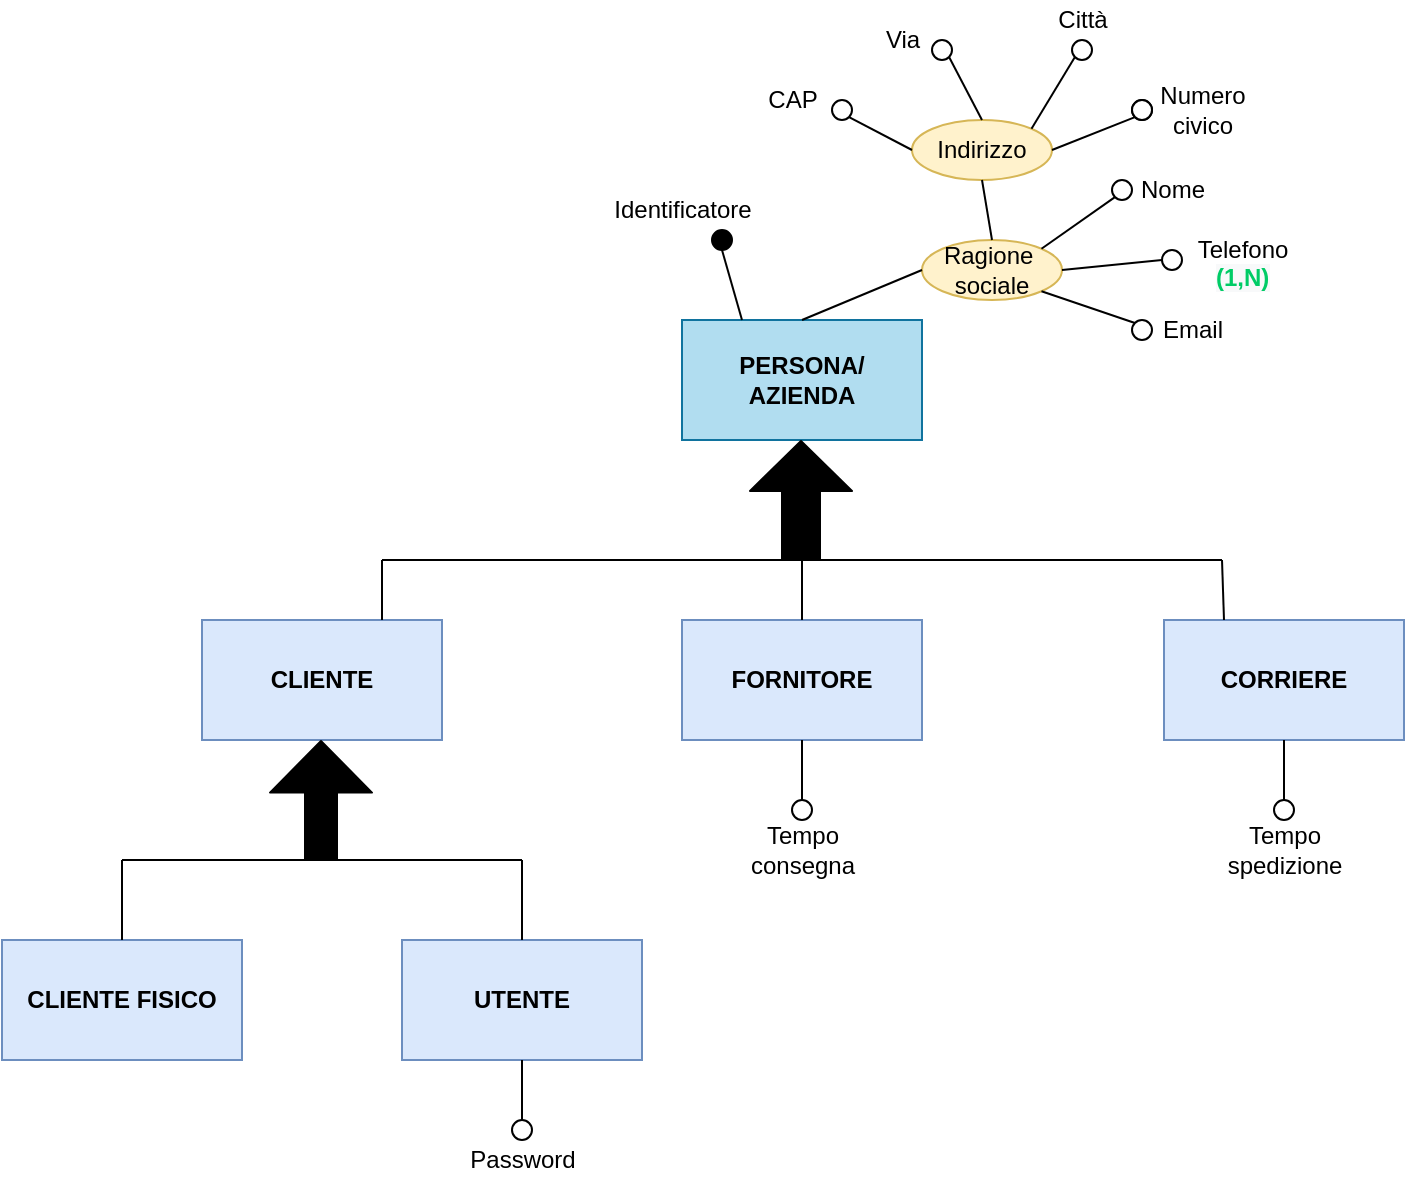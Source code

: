 <mxfile version="13.9.9" type="device"><diagram id="tpUy1hWoSF4LPzd9C03N" name="Pagina-1"><mxGraphModel dx="437" dy="1761" grid="1" gridSize="10" guides="1" tooltips="1" connect="1" arrows="1" fold="1" page="1" pageScale="1" pageWidth="827" pageHeight="1169" math="0" shadow="0"><root><mxCell id="0"/><mxCell id="1" parent="0"/><mxCell id="ezEf-HfyDeg6bllCAFu3-1" value="&lt;b&gt;PERSONA/&lt;br&gt;AZIENDA&lt;/b&gt;" style="whiteSpace=wrap;html=1;align=center;fillColor=#b1ddf0;strokeColor=#10739e;" parent="1" vertex="1"><mxGeometry x="1270" y="-430" width="120" height="60" as="geometry"/></mxCell><mxCell id="ezEf-HfyDeg6bllCAFu3-2" value="&lt;b&gt;CLIENTE FISICO&lt;/b&gt;" style="whiteSpace=wrap;html=1;align=center;fillColor=#dae8fc;strokeColor=#6c8ebf;" parent="1" vertex="1"><mxGeometry x="930" y="-120" width="120" height="60" as="geometry"/></mxCell><mxCell id="ezEf-HfyDeg6bllCAFu3-3" value="&lt;b&gt;FORNITORE&lt;/b&gt;" style="whiteSpace=wrap;html=1;align=center;fillColor=#dae8fc;strokeColor=#6c8ebf;" parent="1" vertex="1"><mxGeometry x="1270" y="-280" width="120" height="60" as="geometry"/></mxCell><mxCell id="ezEf-HfyDeg6bllCAFu3-4" value="&lt;b&gt;CORRIERE&lt;/b&gt;" style="whiteSpace=wrap;html=1;align=center;fillColor=#dae8fc;strokeColor=#6c8ebf;" parent="1" vertex="1"><mxGeometry x="1511" y="-280" width="120" height="60" as="geometry"/></mxCell><mxCell id="ezEf-HfyDeg6bllCAFu3-5" value="&lt;b&gt;CLIENTE&lt;/b&gt;" style="whiteSpace=wrap;html=1;align=center;fillColor=#dae8fc;strokeColor=#6c8ebf;" parent="1" vertex="1"><mxGeometry x="1030" y="-280" width="120" height="60" as="geometry"/></mxCell><mxCell id="ezEf-HfyDeg6bllCAFu3-6" value="&lt;b&gt;UTENTE&lt;/b&gt;" style="whiteSpace=wrap;html=1;align=center;fillColor=#dae8fc;strokeColor=#6c8ebf;" parent="1" vertex="1"><mxGeometry x="1130" y="-120" width="120" height="60" as="geometry"/></mxCell><mxCell id="ezEf-HfyDeg6bllCAFu3-7" value="" style="shape=flexArrow;endArrow=classic;html=1;endWidth=31;endSize=8;width=19;fillColor=#000000;" parent="1" edge="1"><mxGeometry width="50" height="50" relative="1" as="geometry"><mxPoint x="1329.5" y="-310" as="sourcePoint"/><mxPoint x="1329.5" y="-370" as="targetPoint"/></mxGeometry></mxCell><mxCell id="ezEf-HfyDeg6bllCAFu3-8" value="" style="endArrow=none;html=1;rounded=0;fillColor=#000000;" parent="1" edge="1"><mxGeometry relative="1" as="geometry"><mxPoint x="1120.0" y="-310" as="sourcePoint"/><mxPoint x="1540.0" y="-310" as="targetPoint"/></mxGeometry></mxCell><mxCell id="ezEf-HfyDeg6bllCAFu3-9" value="" style="shape=flexArrow;endArrow=classic;html=1;fillColor=#000000;width=16;endSize=8.27;endWidth=34;" parent="1" edge="1"><mxGeometry width="50" height="50" relative="1" as="geometry"><mxPoint x="1089.5" y="-160" as="sourcePoint"/><mxPoint x="1089.5" y="-220" as="targetPoint"/></mxGeometry></mxCell><mxCell id="ezEf-HfyDeg6bllCAFu3-10" value="" style="endArrow=none;html=1;rounded=0;fillColor=#000000;" parent="1" edge="1"><mxGeometry relative="1" as="geometry"><mxPoint x="990.0" y="-160" as="sourcePoint"/><mxPoint x="1190.0" y="-160" as="targetPoint"/></mxGeometry></mxCell><mxCell id="ezEf-HfyDeg6bllCAFu3-11" value="" style="endArrow=none;html=1;rounded=0;fillColor=#000000;exitX=0.5;exitY=0;exitDx=0;exitDy=0;" parent="1" source="ezEf-HfyDeg6bllCAFu3-6" edge="1"><mxGeometry relative="1" as="geometry"><mxPoint x="1350" y="-140" as="sourcePoint"/><mxPoint x="1190.0" y="-160" as="targetPoint"/></mxGeometry></mxCell><mxCell id="ezEf-HfyDeg6bllCAFu3-12" value="" style="endArrow=none;html=1;rounded=0;fillColor=#000000;exitX=0.5;exitY=0;exitDx=0;exitDy=0;" parent="1" source="ezEf-HfyDeg6bllCAFu3-2" edge="1"><mxGeometry relative="1" as="geometry"><mxPoint x="1350" y="-140" as="sourcePoint"/><mxPoint x="990.0" y="-160" as="targetPoint"/></mxGeometry></mxCell><mxCell id="ezEf-HfyDeg6bllCAFu3-13" value="" style="endArrow=none;html=1;rounded=0;exitX=0.25;exitY=0;exitDx=0;exitDy=0;" parent="1" source="ezEf-HfyDeg6bllCAFu3-4" edge="1"><mxGeometry relative="1" as="geometry"><mxPoint x="1210" y="-140" as="sourcePoint"/><mxPoint x="1540.0" y="-310" as="targetPoint"/></mxGeometry></mxCell><mxCell id="ezEf-HfyDeg6bllCAFu3-14" value="" style="endArrow=none;html=1;rounded=0;exitX=0.5;exitY=0;exitDx=0;exitDy=0;" parent="1" source="ezEf-HfyDeg6bllCAFu3-3" edge="1"><mxGeometry relative="1" as="geometry"><mxPoint x="1190" y="-140" as="sourcePoint"/><mxPoint x="1330.0" y="-310" as="targetPoint"/></mxGeometry></mxCell><mxCell id="ezEf-HfyDeg6bllCAFu3-15" value="" style="endArrow=none;html=1;rounded=0;exitX=0.75;exitY=0;exitDx=0;exitDy=0;" parent="1" source="ezEf-HfyDeg6bllCAFu3-5" edge="1"><mxGeometry relative="1" as="geometry"><mxPoint x="1170" y="-140" as="sourcePoint"/><mxPoint x="1120.0" y="-310" as="targetPoint"/></mxGeometry></mxCell><mxCell id="ezEf-HfyDeg6bllCAFu3-16" value="" style="ellipse;whiteSpace=wrap;html=1;align=center;fontSize=15;fillColor=#FFFFFF;" parent="1" vertex="1"><mxGeometry x="1465" y="-570" width="10" height="10" as="geometry"/></mxCell><mxCell id="ezEf-HfyDeg6bllCAFu3-17" value="" style="ellipse;whiteSpace=wrap;html=1;align=center;fontSize=15;fillColor=#FFFFFF;" parent="1" vertex="1"><mxGeometry x="1395" y="-570" width="10" height="10" as="geometry"/></mxCell><mxCell id="ezEf-HfyDeg6bllCAFu3-18" value="Indirizzo" style="ellipse;whiteSpace=wrap;html=1;align=center;fontSize=12;fillColor=#fff2cc;strokeColor=#d6b656;" parent="1" vertex="1"><mxGeometry x="1385" y="-530" width="70" height="30" as="geometry"/></mxCell><mxCell id="ezEf-HfyDeg6bllCAFu3-19" value="" style="ellipse;whiteSpace=wrap;html=1;align=center;fontSize=15;fillColor=#FFFFFF;direction=south;" parent="1" vertex="1"><mxGeometry x="1345" y="-540" width="10" height="10" as="geometry"/></mxCell><mxCell id="ezEf-HfyDeg6bllCAFu3-20" value="Numero&lt;br&gt;civico" style="text;html=1;align=center;verticalAlign=middle;resizable=0;points=[];autosize=1;fontSize=12;" parent="1" vertex="1"><mxGeometry x="1500" y="-550" width="60" height="30" as="geometry"/></mxCell><mxCell id="ezEf-HfyDeg6bllCAFu3-21" value="Ragione&amp;nbsp;&lt;br&gt;sociale" style="ellipse;whiteSpace=wrap;html=1;align=center;fontSize=12;fillColor=#fff2cc;strokeColor=#d6b656;" parent="1" vertex="1"><mxGeometry x="1390" y="-470" width="70" height="30" as="geometry"/></mxCell><mxCell id="ezEf-HfyDeg6bllCAFu3-22" value="" style="endArrow=none;html=1;rounded=0;exitX=0.5;exitY=0;exitDx=0;exitDy=0;entryX=0;entryY=0.5;entryDx=0;entryDy=0;" parent="1" source="ezEf-HfyDeg6bllCAFu3-1" target="ezEf-HfyDeg6bllCAFu3-21" edge="1"><mxGeometry relative="1" as="geometry"><mxPoint x="1325" y="-440" as="sourcePoint"/><mxPoint x="1350" y="-460" as="targetPoint"/></mxGeometry></mxCell><mxCell id="ezEf-HfyDeg6bllCAFu3-23" value="" style="endArrow=none;html=1;rounded=0;exitX=1;exitY=0.5;exitDx=0;exitDy=0;entryX=0;entryY=1;entryDx=0;entryDy=0;" parent="1" source="ezEf-HfyDeg6bllCAFu3-18" target="ezEf-HfyDeg6bllCAFu3-27" edge="1"><mxGeometry relative="1" as="geometry"><mxPoint x="1335" y="-580" as="sourcePoint"/><mxPoint x="1495" y="-580" as="targetPoint"/></mxGeometry></mxCell><mxCell id="ezEf-HfyDeg6bllCAFu3-24" value="" style="endArrow=none;html=1;rounded=0;exitX=1;exitY=0;exitDx=0;exitDy=0;entryX=0;entryY=1;entryDx=0;entryDy=0;" parent="1" source="ezEf-HfyDeg6bllCAFu3-18" target="ezEf-HfyDeg6bllCAFu3-16" edge="1"><mxGeometry relative="1" as="geometry"><mxPoint x="1335" y="-580" as="sourcePoint"/><mxPoint x="1465" y="-550" as="targetPoint"/></mxGeometry></mxCell><mxCell id="ezEf-HfyDeg6bllCAFu3-25" value="" style="endArrow=none;html=1;rounded=0;exitX=0.5;exitY=0;exitDx=0;exitDy=0;entryX=1;entryY=1;entryDx=0;entryDy=0;" parent="1" source="ezEf-HfyDeg6bllCAFu3-18" target="ezEf-HfyDeg6bllCAFu3-17" edge="1"><mxGeometry relative="1" as="geometry"><mxPoint x="1335" y="-580" as="sourcePoint"/><mxPoint x="1495" y="-580" as="targetPoint"/></mxGeometry></mxCell><mxCell id="ezEf-HfyDeg6bllCAFu3-26" value="" style="endArrow=none;html=1;rounded=0;exitX=0.5;exitY=0;exitDx=0;exitDy=0;entryX=0.5;entryY=1;entryDx=0;entryDy=0;" parent="1" source="ezEf-HfyDeg6bllCAFu3-21" target="ezEf-HfyDeg6bllCAFu3-18" edge="1"><mxGeometry relative="1" as="geometry"><mxPoint x="1335" y="-580" as="sourcePoint"/><mxPoint x="1495" y="-580" as="targetPoint"/></mxGeometry></mxCell><mxCell id="ezEf-HfyDeg6bllCAFu3-27" value="" style="ellipse;whiteSpace=wrap;html=1;align=center;fontSize=15;fillColor=#FFFFFF;" parent="1" vertex="1"><mxGeometry x="1495" y="-540" width="10" height="10" as="geometry"/></mxCell><mxCell id="ezEf-HfyDeg6bllCAFu3-28" value="" style="endArrow=none;html=1;rounded=0;exitX=0;exitY=0.5;exitDx=0;exitDy=0;entryX=1;entryY=0;entryDx=0;entryDy=0;" parent="1" source="ezEf-HfyDeg6bllCAFu3-18" target="ezEf-HfyDeg6bllCAFu3-19" edge="1"><mxGeometry relative="1" as="geometry"><mxPoint x="1335" y="-580" as="sourcePoint"/><mxPoint x="1495" y="-580" as="targetPoint"/></mxGeometry></mxCell><mxCell id="ezEf-HfyDeg6bllCAFu3-29" value="CAP" style="text;html=1;align=center;verticalAlign=middle;resizable=0;points=[];autosize=1;" parent="1" vertex="1"><mxGeometry x="1305" y="-550" width="40" height="20" as="geometry"/></mxCell><mxCell id="ezEf-HfyDeg6bllCAFu3-30" value="Via" style="text;html=1;align=center;verticalAlign=middle;resizable=0;points=[];autosize=1;" parent="1" vertex="1"><mxGeometry x="1365" y="-580" width="30" height="20" as="geometry"/></mxCell><mxCell id="ezEf-HfyDeg6bllCAFu3-31" value="Città" style="text;html=1;align=center;verticalAlign=middle;resizable=0;points=[];autosize=1;" parent="1" vertex="1"><mxGeometry x="1450" y="-590" width="40" height="20" as="geometry"/></mxCell><mxCell id="ezEf-HfyDeg6bllCAFu3-32" value="" style="ellipse;whiteSpace=wrap;html=1;align=center;fontSize=15;fillColor=#FFFFFF;" parent="1" vertex="1"><mxGeometry x="1495" y="-540" width="10" height="10" as="geometry"/></mxCell><mxCell id="ezEf-HfyDeg6bllCAFu3-33" value="" style="ellipse;whiteSpace=wrap;html=1;align=center;fontSize=15;fillColor=#FFFFFF;" parent="1" vertex="1"><mxGeometry x="1495" y="-430" width="10" height="10" as="geometry"/></mxCell><mxCell id="ezEf-HfyDeg6bllCAFu3-34" value="" style="ellipse;whiteSpace=wrap;html=1;align=center;fontSize=15;fillColor=#FFFFFF;" parent="1" vertex="1"><mxGeometry x="1510" y="-465" width="10" height="10" as="geometry"/></mxCell><mxCell id="ezEf-HfyDeg6bllCAFu3-35" value="" style="ellipse;whiteSpace=wrap;html=1;align=center;fontSize=15;fillColor=#FFFFFF;" parent="1" vertex="1"><mxGeometry x="1485" y="-500" width="10" height="10" as="geometry"/></mxCell><mxCell id="ezEf-HfyDeg6bllCAFu3-36" value="" style="endArrow=none;html=1;rounded=0;exitX=1;exitY=1;exitDx=0;exitDy=0;entryX=0;entryY=0;entryDx=0;entryDy=0;" parent="1" source="ezEf-HfyDeg6bllCAFu3-21" target="ezEf-HfyDeg6bllCAFu3-33" edge="1"><mxGeometry relative="1" as="geometry"><mxPoint x="1380" y="-420" as="sourcePoint"/><mxPoint x="1480" y="-420" as="targetPoint"/></mxGeometry></mxCell><mxCell id="ezEf-HfyDeg6bllCAFu3-37" value="" style="endArrow=none;html=1;rounded=0;exitX=1;exitY=0.5;exitDx=0;exitDy=0;entryX=0;entryY=0.5;entryDx=0;entryDy=0;" parent="1" source="ezEf-HfyDeg6bllCAFu3-21" target="ezEf-HfyDeg6bllCAFu3-34" edge="1"><mxGeometry relative="1" as="geometry"><mxPoint x="1380" y="-420" as="sourcePoint"/><mxPoint x="1540" y="-420" as="targetPoint"/></mxGeometry></mxCell><mxCell id="ezEf-HfyDeg6bllCAFu3-38" value="" style="endArrow=none;html=1;rounded=0;exitX=1;exitY=0;exitDx=0;exitDy=0;entryX=0;entryY=1;entryDx=0;entryDy=0;" parent="1" source="ezEf-HfyDeg6bllCAFu3-21" target="ezEf-HfyDeg6bllCAFu3-35" edge="1"><mxGeometry relative="1" as="geometry"><mxPoint x="1380" y="-420" as="sourcePoint"/><mxPoint x="1540" y="-420" as="targetPoint"/></mxGeometry></mxCell><mxCell id="ezEf-HfyDeg6bllCAFu3-39" value="Nome" style="text;html=1;align=center;verticalAlign=middle;resizable=0;points=[];autosize=1;" parent="1" vertex="1"><mxGeometry x="1490" y="-505" width="50" height="20" as="geometry"/></mxCell><mxCell id="ezEf-HfyDeg6bllCAFu3-40" value="Telefono" style="text;html=1;align=center;verticalAlign=middle;resizable=0;points=[];autosize=1;" parent="1" vertex="1"><mxGeometry x="1520" y="-475" width="60" height="20" as="geometry"/></mxCell><mxCell id="ezEf-HfyDeg6bllCAFu3-41" value="Email" style="text;html=1;align=center;verticalAlign=middle;resizable=0;points=[];autosize=1;" parent="1" vertex="1"><mxGeometry x="1500" y="-435" width="50" height="20" as="geometry"/></mxCell><mxCell id="ezEf-HfyDeg6bllCAFu3-42" value="" style="ellipse;whiteSpace=wrap;html=1;align=center;fontSize=15;fillColor=#FFFFFF;" parent="1" vertex="1"><mxGeometry x="1325" y="-190" width="10" height="10" as="geometry"/></mxCell><mxCell id="ezEf-HfyDeg6bllCAFu3-43" value="" style="endArrow=none;html=1;rounded=0;exitX=0.5;exitY=1;exitDx=0;exitDy=0;entryX=0.5;entryY=0;entryDx=0;entryDy=0;" parent="1" source="ezEf-HfyDeg6bllCAFu3-3" target="ezEf-HfyDeg6bllCAFu3-42" edge="1"><mxGeometry relative="1" as="geometry"><mxPoint x="1240" y="-190" as="sourcePoint"/><mxPoint x="1290" y="-200" as="targetPoint"/></mxGeometry></mxCell><mxCell id="ezEf-HfyDeg6bllCAFu3-44" value="Tempo&lt;br&gt;consegna&lt;br&gt;" style="text;html=1;align=center;verticalAlign=middle;resizable=0;points=[];autosize=1;" parent="1" vertex="1"><mxGeometry x="1295" y="-180" width="70" height="30" as="geometry"/></mxCell><mxCell id="ezEf-HfyDeg6bllCAFu3-45" value="" style="ellipse;whiteSpace=wrap;html=1;align=center;fontSize=15;fillColor=#FFFFFF;" parent="1" vertex="1"><mxGeometry x="1566" y="-190" width="10" height="10" as="geometry"/></mxCell><mxCell id="ezEf-HfyDeg6bllCAFu3-46" value="" style="endArrow=none;html=1;rounded=0;exitX=0.5;exitY=1;exitDx=0;exitDy=0;entryX=0.5;entryY=0;entryDx=0;entryDy=0;" parent="1" source="ezEf-HfyDeg6bllCAFu3-4" target="ezEf-HfyDeg6bllCAFu3-45" edge="1"><mxGeometry relative="1" as="geometry"><mxPoint x="1340" y="-210" as="sourcePoint"/><mxPoint x="1361.464" y="-178.536" as="targetPoint"/><Array as="points"/></mxGeometry></mxCell><mxCell id="ezEf-HfyDeg6bllCAFu3-47" value="Tempo&lt;br&gt;spedizione" style="text;html=1;align=center;verticalAlign=middle;resizable=0;points=[];autosize=1;" parent="1" vertex="1"><mxGeometry x="1536" y="-180" width="70" height="30" as="geometry"/></mxCell><mxCell id="ezEf-HfyDeg6bllCAFu3-48" value="" style="endArrow=none;html=1;rounded=0;exitX=0.5;exitY=1;exitDx=0;exitDy=0;entryX=0.5;entryY=0;entryDx=0;entryDy=0;" parent="1" source="ezEf-HfyDeg6bllCAFu3-6" target="ezEf-HfyDeg6bllCAFu3-50" edge="1"><mxGeometry relative="1" as="geometry"><mxPoint x="1204" as="sourcePoint"/><mxPoint x="1140" y="-30" as="targetPoint"/></mxGeometry></mxCell><mxCell id="ezEf-HfyDeg6bllCAFu3-50" value="" style="ellipse;whiteSpace=wrap;html=1;align=center;fontSize=15;fillColor=#FFFFFF;" parent="1" vertex="1"><mxGeometry x="1185" y="-30" width="10" height="10" as="geometry"/></mxCell><mxCell id="ezEf-HfyDeg6bllCAFu3-53" value="Password" style="text;html=1;align=center;verticalAlign=middle;resizable=0;points=[];autosize=1;" parent="1" vertex="1"><mxGeometry x="1155" y="-20" width="70" height="20" as="geometry"/></mxCell><mxCell id="ezEf-HfyDeg6bllCAFu3-87" value="&lt;b style=&quot;color: rgb(0, 204, 102); font-family: helvetica; font-size: 12px; font-style: normal; letter-spacing: normal; text-align: center; text-indent: 0px; text-transform: none; word-spacing: 0px; background-color: rgb(248, 249, 250);&quot;&gt;(1,N)&lt;/b&gt;" style="text;whiteSpace=wrap;html=1;" parent="1" vertex="1"><mxGeometry x="1535" y="-465" width="50" height="30" as="geometry"/></mxCell><mxCell id="wGg0QjLjDk1QjCihf3Fr-1" value="" style="ellipse;whiteSpace=wrap;html=1;align=center;fontSize=15;fillColor=#000000;" parent="1" vertex="1"><mxGeometry x="1285" y="-475" width="10" height="10" as="geometry"/></mxCell><mxCell id="wGg0QjLjDk1QjCihf3Fr-2" value="" style="endArrow=none;html=1;rounded=0;entryX=0.25;entryY=0;entryDx=0;entryDy=0;exitX=0.5;exitY=1;exitDx=0;exitDy=0;" parent="1" source="wGg0QjLjDk1QjCihf3Fr-1" target="ezEf-HfyDeg6bllCAFu3-1" edge="1"><mxGeometry relative="1" as="geometry"><mxPoint x="1110" y="-560" as="sourcePoint"/><mxPoint x="1270" y="-560" as="targetPoint"/></mxGeometry></mxCell><mxCell id="wGg0QjLjDk1QjCihf3Fr-3" value="Identificatore" style="text;html=1;align=center;verticalAlign=middle;resizable=0;points=[];autosize=1;" parent="1" vertex="1"><mxGeometry x="1230" y="-495" width="80" height="20" as="geometry"/></mxCell></root></mxGraphModel></diagram></mxfile>
